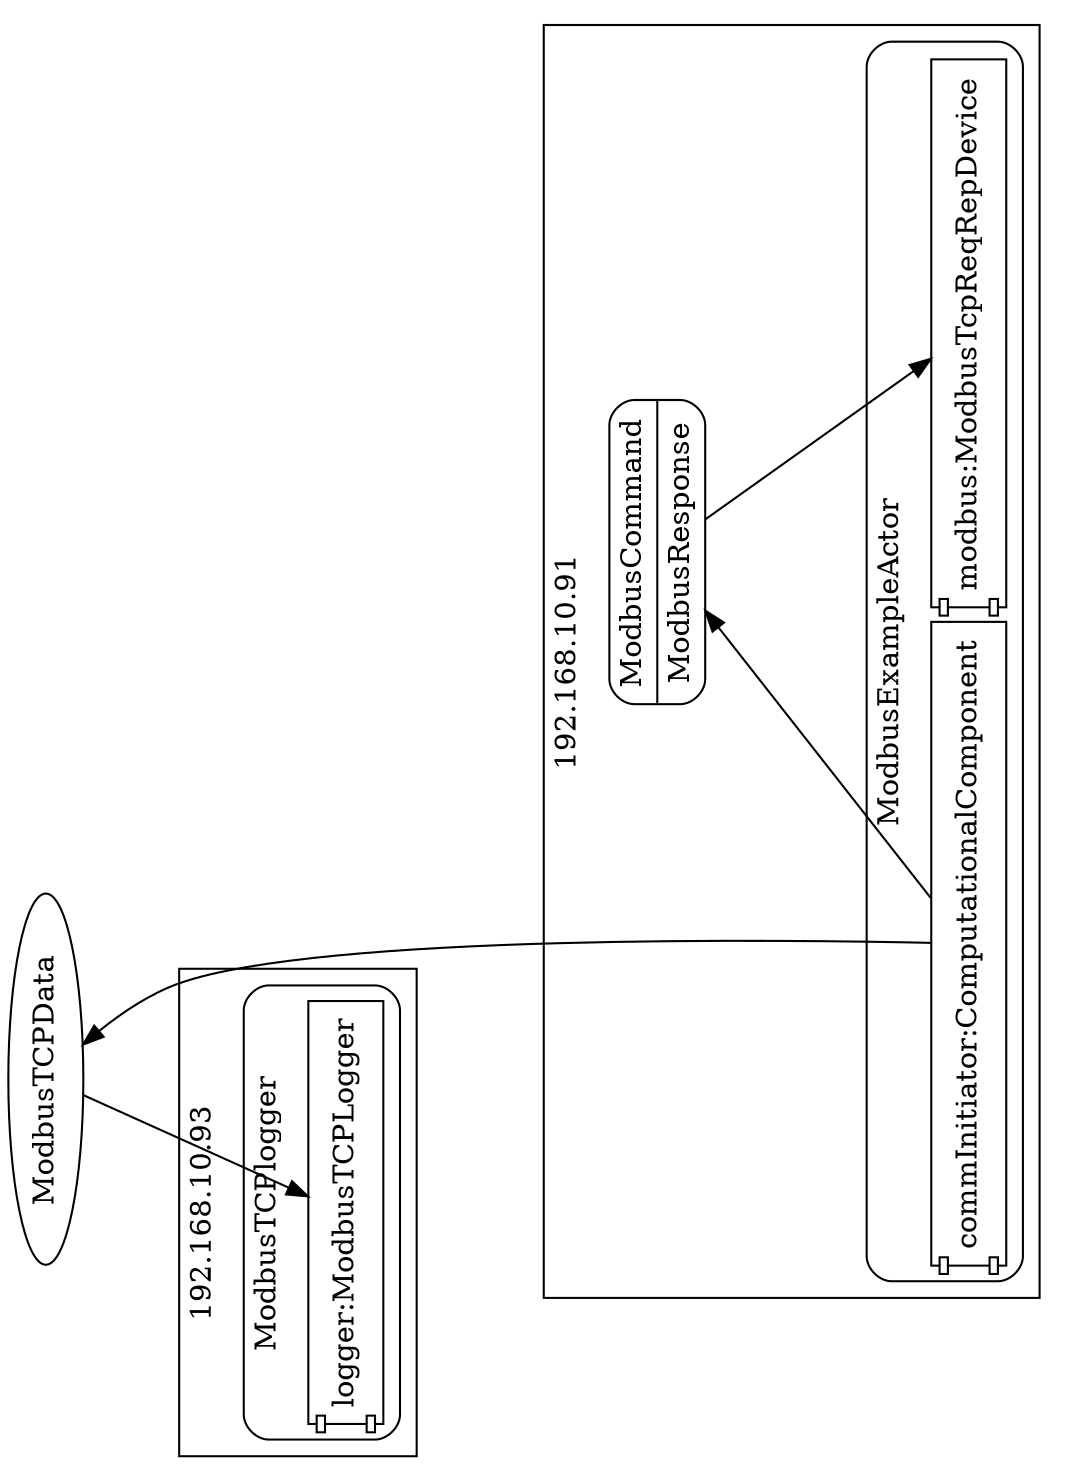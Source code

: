digraph RIAPSModbusTCP {
rankdir=TB;
nodesep="0.1";
ranksep="1.5";
orientation=l;
subgraph msgs {
rank=min;
ModbusTCPData [shape=ellipse];
}

ModbusCommand_ModbusResponse_4 -> modbus_ModbusTcpReqRepDevice_3;
commInitiator_ComputationalComponent_5 -> ModbusTCPData;
commInitiator_ComputationalComponent_5 -> ModbusCommand_ModbusResponse_4;
subgraph "cluster_192.168.10.91" {
label="192.168.10.91";
rankdir=BT;
rank=max;
subgraph ModbusExampleActor_msgs_2 {
rank=min;
ModbusCommand_ModbusResponse_4 [label="{ModbusCommand | ModbusResponse}", shape=Mrecord];
}

subgraph cluster_ModbusExampleActor_1 {
label=ModbusExampleActor;
style=rounded;
modbus_ModbusTcpReqRepDevice_3 [label="modbus:ModbusTcpReqRepDevice", rank=max, shape=component];
commInitiator_ComputationalComponent_5 [label="commInitiator:ComputationalComponent", rank=max, shape=component];
}

}

ModbusTCPData -> logger_ModbusTCPLogger_7;
subgraph "cluster_192.168.10.93" {
label="192.168.10.93";
rankdir=BT;
rank=max;
subgraph cluster_ModbusTCPlogger_6 {
label=ModbusTCPlogger;
style=rounded;
logger_ModbusTCPLogger_7 [label="logger:ModbusTCPLogger", rank=max, shape=component];
}

}

}
